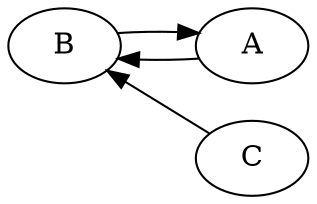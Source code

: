 digraph G {
       dir=forward;
       // edge [color=white];
       rankdir = RL;

       subgraph c {
       // { rank = same; A; B; C; }

       A -> B;
       B -> A;
       C -> B;
       }

}